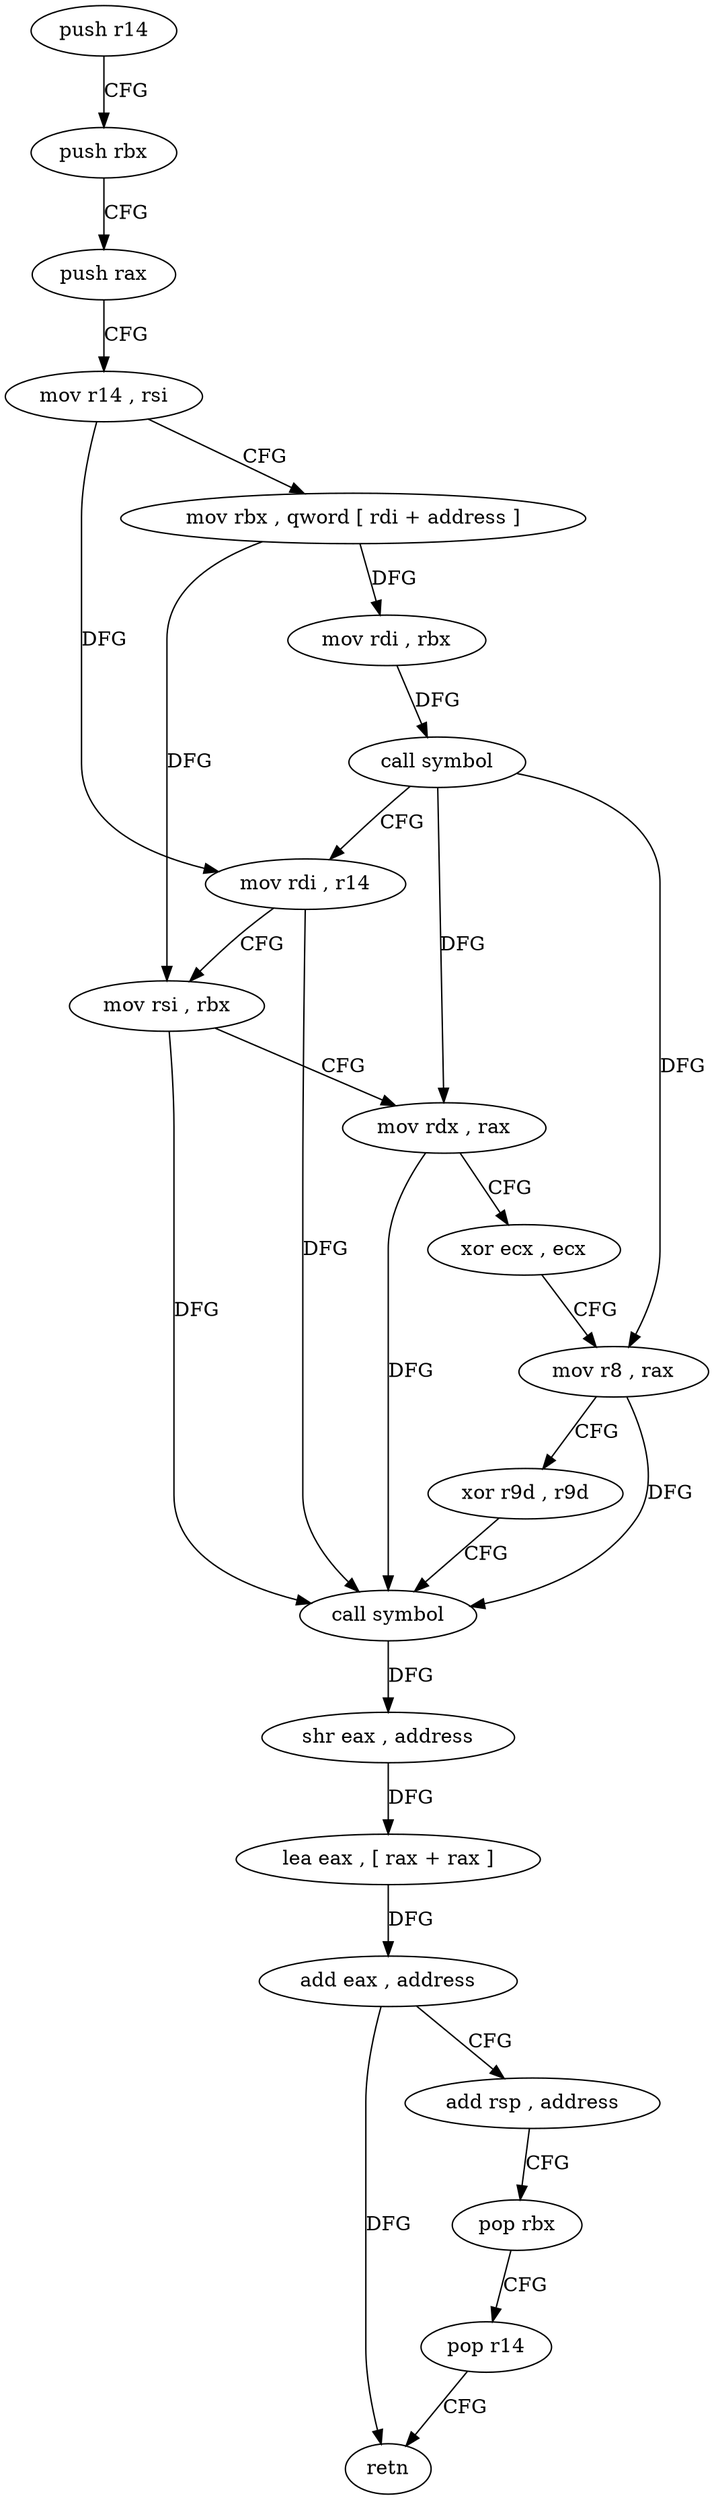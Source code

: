 digraph "func" {
"4209584" [label = "push r14" ]
"4209586" [label = "push rbx" ]
"4209587" [label = "push rax" ]
"4209588" [label = "mov r14 , rsi" ]
"4209591" [label = "mov rbx , qword [ rdi + address ]" ]
"4209595" [label = "mov rdi , rbx" ]
"4209598" [label = "call symbol" ]
"4209603" [label = "mov rdi , r14" ]
"4209606" [label = "mov rsi , rbx" ]
"4209609" [label = "mov rdx , rax" ]
"4209612" [label = "xor ecx , ecx" ]
"4209614" [label = "mov r8 , rax" ]
"4209617" [label = "xor r9d , r9d" ]
"4209620" [label = "call symbol" ]
"4209625" [label = "shr eax , address" ]
"4209628" [label = "lea eax , [ rax + rax ]" ]
"4209631" [label = "add eax , address" ]
"4209634" [label = "add rsp , address" ]
"4209638" [label = "pop rbx" ]
"4209639" [label = "pop r14" ]
"4209641" [label = "retn" ]
"4209584" -> "4209586" [ label = "CFG" ]
"4209586" -> "4209587" [ label = "CFG" ]
"4209587" -> "4209588" [ label = "CFG" ]
"4209588" -> "4209591" [ label = "CFG" ]
"4209588" -> "4209603" [ label = "DFG" ]
"4209591" -> "4209595" [ label = "DFG" ]
"4209591" -> "4209606" [ label = "DFG" ]
"4209595" -> "4209598" [ label = "DFG" ]
"4209598" -> "4209603" [ label = "CFG" ]
"4209598" -> "4209609" [ label = "DFG" ]
"4209598" -> "4209614" [ label = "DFG" ]
"4209603" -> "4209606" [ label = "CFG" ]
"4209603" -> "4209620" [ label = "DFG" ]
"4209606" -> "4209609" [ label = "CFG" ]
"4209606" -> "4209620" [ label = "DFG" ]
"4209609" -> "4209612" [ label = "CFG" ]
"4209609" -> "4209620" [ label = "DFG" ]
"4209612" -> "4209614" [ label = "CFG" ]
"4209614" -> "4209617" [ label = "CFG" ]
"4209614" -> "4209620" [ label = "DFG" ]
"4209617" -> "4209620" [ label = "CFG" ]
"4209620" -> "4209625" [ label = "DFG" ]
"4209625" -> "4209628" [ label = "DFG" ]
"4209628" -> "4209631" [ label = "DFG" ]
"4209631" -> "4209634" [ label = "CFG" ]
"4209631" -> "4209641" [ label = "DFG" ]
"4209634" -> "4209638" [ label = "CFG" ]
"4209638" -> "4209639" [ label = "CFG" ]
"4209639" -> "4209641" [ label = "CFG" ]
}
